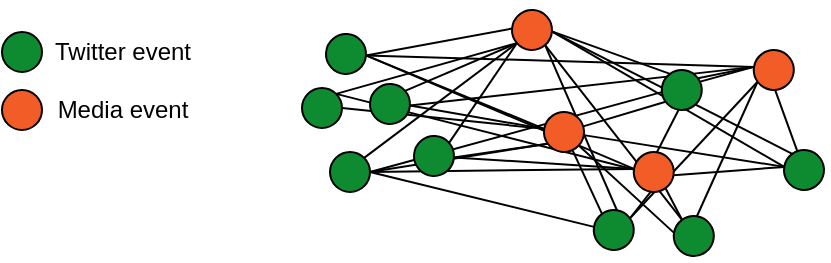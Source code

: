 <mxfile version="13.2.4" type="device"><diagram id="62S0e5glwULPYUZKFEZX" name="Page-1"><mxGraphModel dx="1422" dy="757" grid="1" gridSize="10" guides="1" tooltips="1" connect="1" arrows="1" fold="1" page="1" pageScale="1" pageWidth="827" pageHeight="1169" math="0" shadow="0"><root><mxCell id="0"/><mxCell id="1" parent="0"/><mxCell id="DbdQKrvygFjP-wFM51Z9-101" value="" style="endArrow=none;html=1;exitX=0;exitY=1;exitDx=0;exitDy=0;" parent="1" source="DbdQKrvygFjP-wFM51Z9-99" target="DbdQKrvygFjP-wFM51Z9-100" edge="1"><mxGeometry width="50" height="50" relative="1" as="geometry"><mxPoint x="410" y="-51" as="sourcePoint"/><mxPoint x="460" y="-101" as="targetPoint"/></mxGeometry></mxCell><mxCell id="ZQVDgVEhfobbInIeOuaX-5" style="edgeStyle=none;rounded=0;orthogonalLoop=1;jettySize=auto;html=1;exitX=1;exitY=0.5;exitDx=0;exitDy=0;entryX=0.5;entryY=1;entryDx=0;entryDy=0;endArrow=none;endFill=0;" edge="1" parent="1" source="DbdQKrvygFjP-wFM51Z9-7" target="DbdQKrvygFjP-wFM51Z9-106"><mxGeometry relative="1" as="geometry"/></mxCell><mxCell id="ZQVDgVEhfobbInIeOuaX-7" style="edgeStyle=none;rounded=0;orthogonalLoop=1;jettySize=auto;html=1;exitX=1;exitY=0.5;exitDx=0;exitDy=0;entryX=1;entryY=1;entryDx=0;entryDy=0;endArrow=none;endFill=0;" edge="1" parent="1" source="DbdQKrvygFjP-wFM51Z9-7" target="DbdQKrvygFjP-wFM51Z9-104"><mxGeometry relative="1" as="geometry"/></mxCell><mxCell id="ZQVDgVEhfobbInIeOuaX-9" style="edgeStyle=none;rounded=0;orthogonalLoop=1;jettySize=auto;html=1;exitX=1;exitY=0.5;exitDx=0;exitDy=0;entryX=0.5;entryY=1;entryDx=0;entryDy=0;endArrow=none;endFill=0;" edge="1" parent="1" source="DbdQKrvygFjP-wFM51Z9-7" target="DbdQKrvygFjP-wFM51Z9-105"><mxGeometry relative="1" as="geometry"/></mxCell><mxCell id="ZQVDgVEhfobbInIeOuaX-10" style="edgeStyle=none;rounded=0;orthogonalLoop=1;jettySize=auto;html=1;exitX=1;exitY=0.5;exitDx=0;exitDy=0;entryX=0.5;entryY=1;entryDx=0;entryDy=0;endArrow=none;endFill=0;" edge="1" parent="1" source="DbdQKrvygFjP-wFM51Z9-7" target="DbdQKrvygFjP-wFM51Z9-99"><mxGeometry relative="1" as="geometry"/></mxCell><mxCell id="DbdQKrvygFjP-wFM51Z9-7" value="" style="ellipse;whiteSpace=wrap;html=1;aspect=fixed;fillColor=#0E8A31;" parent="1" vertex="1"><mxGeometry x="323" y="100" width="20" height="20" as="geometry"/></mxCell><mxCell id="ZQVDgVEhfobbInIeOuaX-2" style="rounded=0;orthogonalLoop=1;jettySize=auto;html=1;exitX=1;exitY=0;exitDx=0;exitDy=0;entryX=0;entryY=1;entryDx=0;entryDy=0;endArrow=none;endFill=0;" edge="1" parent="1" source="DbdQKrvygFjP-wFM51Z9-11" target="DbdQKrvygFjP-wFM51Z9-103"><mxGeometry relative="1" as="geometry"/></mxCell><mxCell id="DbdQKrvygFjP-wFM51Z9-25" value="" style="endArrow=none;html=1;exitX=1;exitY=0;exitDx=0;exitDy=0;entryX=0;entryY=1;entryDx=0;entryDy=0;" parent="1" source="DbdQKrvygFjP-wFM51Z9-1" target="DbdQKrvygFjP-wFM51Z9-11" edge="1"><mxGeometry width="50" height="50" relative="1" as="geometry"><mxPoint x="500" y="59" as="sourcePoint"/><mxPoint x="550" y="9" as="targetPoint"/></mxGeometry></mxCell><mxCell id="DbdQKrvygFjP-wFM51Z9-27" value="" style="endArrow=none;html=1;exitX=0.5;exitY=0;exitDx=0;exitDy=0;entryX=0.5;entryY=1;entryDx=0;entryDy=0;" parent="1" source="DbdQKrvygFjP-wFM51Z9-2" target="DbdQKrvygFjP-wFM51Z9-11" edge="1"><mxGeometry width="50" height="50" relative="1" as="geometry"><mxPoint x="500" y="59" as="sourcePoint"/><mxPoint x="550" y="9" as="targetPoint"/></mxGeometry></mxCell><mxCell id="DbdQKrvygFjP-wFM51Z9-28" value="" style="endArrow=none;html=1;exitX=1;exitY=0;exitDx=0;exitDy=0;entryX=0.5;entryY=1;entryDx=0;entryDy=0;" parent="1" source="DbdQKrvygFjP-wFM51Z9-8" target="DbdQKrvygFjP-wFM51Z9-11" edge="1"><mxGeometry width="50" height="50" relative="1" as="geometry"><mxPoint x="500" y="59" as="sourcePoint"/><mxPoint x="550" y="9" as="targetPoint"/></mxGeometry></mxCell><mxCell id="DbdQKrvygFjP-wFM51Z9-29" value="" style="endArrow=none;html=1;exitX=1;exitY=0;exitDx=0;exitDy=0;entryX=0.5;entryY=1;entryDx=0;entryDy=0;" parent="1" source="DbdQKrvygFjP-wFM51Z9-7" target="DbdQKrvygFjP-wFM51Z9-11" edge="1"><mxGeometry width="50" height="50" relative="1" as="geometry"><mxPoint x="500" y="59" as="sourcePoint"/><mxPoint x="550" y="9" as="targetPoint"/></mxGeometry></mxCell><mxCell id="DbdQKrvygFjP-wFM51Z9-30" value="" style="endArrow=none;html=1;exitX=0.5;exitY=0;exitDx=0;exitDy=0;entryX=0.5;entryY=1;entryDx=0;entryDy=0;" parent="1" source="DbdQKrvygFjP-wFM51Z9-3" target="DbdQKrvygFjP-wFM51Z9-11" edge="1"><mxGeometry width="50" height="50" relative="1" as="geometry"><mxPoint x="500" y="59" as="sourcePoint"/><mxPoint x="550" y="9" as="targetPoint"/></mxGeometry></mxCell><mxCell id="DbdQKrvygFjP-wFM51Z9-99" value="" style="ellipse;whiteSpace=wrap;html=1;aspect=fixed;rotation=99;fillColor=#F25D27;" parent="1" vertex="1"><mxGeometry x="534.892" y="49.002" width="20" height="20" as="geometry"/></mxCell><mxCell id="ZQVDgVEhfobbInIeOuaX-13" style="edgeStyle=none;rounded=0;orthogonalLoop=1;jettySize=auto;html=1;exitX=0.5;exitY=1;exitDx=0;exitDy=0;entryX=0.5;entryY=0;entryDx=0;entryDy=0;endArrow=none;endFill=0;" edge="1" parent="1" source="DbdQKrvygFjP-wFM51Z9-100" target="DbdQKrvygFjP-wFM51Z9-105"><mxGeometry relative="1" as="geometry"/></mxCell><mxCell id="ZQVDgVEhfobbInIeOuaX-14" style="edgeStyle=none;rounded=0;orthogonalLoop=1;jettySize=auto;html=1;exitX=0.5;exitY=1;exitDx=0;exitDy=0;endArrow=none;endFill=0;" edge="1" parent="1" source="DbdQKrvygFjP-wFM51Z9-100" target="DbdQKrvygFjP-wFM51Z9-104"><mxGeometry relative="1" as="geometry"/></mxCell><mxCell id="ZQVDgVEhfobbInIeOuaX-15" style="edgeStyle=none;rounded=0;orthogonalLoop=1;jettySize=auto;html=1;exitX=0;exitY=1;exitDx=0;exitDy=0;entryX=0;entryY=0.5;entryDx=0;entryDy=0;endArrow=none;endFill=0;" edge="1" parent="1" source="DbdQKrvygFjP-wFM51Z9-100" target="DbdQKrvygFjP-wFM51Z9-11"><mxGeometry relative="1" as="geometry"/></mxCell><mxCell id="ZQVDgVEhfobbInIeOuaX-23" style="edgeStyle=none;rounded=0;orthogonalLoop=1;jettySize=auto;html=1;exitX=0.5;exitY=1;exitDx=0;exitDy=0;entryX=1;entryY=0;entryDx=0;entryDy=0;endArrow=none;endFill=0;" edge="1" parent="1" source="DbdQKrvygFjP-wFM51Z9-100" target="DbdQKrvygFjP-wFM51Z9-11"><mxGeometry relative="1" as="geometry"/></mxCell><mxCell id="DbdQKrvygFjP-wFM51Z9-100" value="" style="ellipse;whiteSpace=wrap;html=1;aspect=fixed;rotation=99;fillColor=#0E8A31;" parent="1" vertex="1"><mxGeometry x="550.002" y="99.002" width="20" height="20" as="geometry"/></mxCell><mxCell id="DbdQKrvygFjP-wFM51Z9-102" value="" style="endArrow=none;html=1;exitX=1;exitY=1;exitDx=0;exitDy=0;" parent="1" source="DbdQKrvygFjP-wFM51Z9-103" target="DbdQKrvygFjP-wFM51Z9-104" edge="1"><mxGeometry width="50" height="50" relative="1" as="geometry"><mxPoint x="364" y="-41" as="sourcePoint"/><mxPoint x="414" y="-91" as="targetPoint"/></mxGeometry></mxCell><mxCell id="ZQVDgVEhfobbInIeOuaX-6" style="edgeStyle=none;rounded=0;orthogonalLoop=1;jettySize=auto;html=1;exitX=0;exitY=0;exitDx=0;exitDy=0;entryX=0.5;entryY=1;entryDx=0;entryDy=0;endArrow=none;endFill=0;" edge="1" parent="1" source="DbdQKrvygFjP-wFM51Z9-103" target="DbdQKrvygFjP-wFM51Z9-99"><mxGeometry relative="1" as="geometry"/></mxCell><mxCell id="ZQVDgVEhfobbInIeOuaX-3" style="edgeStyle=none;rounded=0;orthogonalLoop=1;jettySize=auto;html=1;exitX=0;exitY=0.5;exitDx=0;exitDy=0;entryX=1;entryY=0.5;entryDx=0;entryDy=0;endArrow=none;endFill=0;" edge="1" parent="1" source="DbdQKrvygFjP-wFM51Z9-105" target="DbdQKrvygFjP-wFM51Z9-103"><mxGeometry relative="1" as="geometry"/></mxCell><mxCell id="ZQVDgVEhfobbInIeOuaX-16" style="edgeStyle=none;rounded=0;orthogonalLoop=1;jettySize=auto;html=1;exitX=0;exitY=1;exitDx=0;exitDy=0;endArrow=none;endFill=0;" edge="1" parent="1" source="DbdQKrvygFjP-wFM51Z9-106" target="DbdQKrvygFjP-wFM51Z9-104"><mxGeometry relative="1" as="geometry"/></mxCell><mxCell id="ZQVDgVEhfobbInIeOuaX-18" style="edgeStyle=none;rounded=0;orthogonalLoop=1;jettySize=auto;html=1;exitX=0;exitY=0;exitDx=0;exitDy=0;entryX=1;entryY=1;entryDx=0;entryDy=0;endArrow=none;endFill=0;" edge="1" parent="1" source="DbdQKrvygFjP-wFM51Z9-106" target="DbdQKrvygFjP-wFM51Z9-99"><mxGeometry relative="1" as="geometry"/></mxCell><mxCell id="ZQVDgVEhfobbInIeOuaX-30" style="edgeStyle=none;rounded=0;orthogonalLoop=1;jettySize=auto;html=1;exitX=0;exitY=0.5;exitDx=0;exitDy=0;entryX=1;entryY=0.5;entryDx=0;entryDy=0;endArrow=none;endFill=0;" edge="1" parent="1" source="DbdQKrvygFjP-wFM51Z9-106" target="DbdQKrvygFjP-wFM51Z9-11"><mxGeometry relative="1" as="geometry"/></mxCell><mxCell id="DbdQKrvygFjP-wFM51Z9-106" value="" style="ellipse;whiteSpace=wrap;html=1;aspect=fixed;rotation=99;fillColor=#0E8A31;" parent="1" vertex="1"><mxGeometry x="454.892" y="129.002" width="20" height="20" as="geometry"/></mxCell><mxCell id="ZQVDgVEhfobbInIeOuaX-19" style="edgeStyle=none;rounded=0;orthogonalLoop=1;jettySize=auto;html=1;exitX=0;exitY=1;exitDx=0;exitDy=0;entryX=1;entryY=0.5;entryDx=0;entryDy=0;endArrow=none;endFill=0;" edge="1" parent="1" source="DbdQKrvygFjP-wFM51Z9-107" target="DbdQKrvygFjP-wFM51Z9-11"><mxGeometry relative="1" as="geometry"/></mxCell><mxCell id="ZQVDgVEhfobbInIeOuaX-24" style="edgeStyle=none;rounded=0;orthogonalLoop=1;jettySize=auto;html=1;exitX=0;exitY=0.5;exitDx=0;exitDy=0;entryX=1;entryY=1;entryDx=0;entryDy=0;endArrow=none;endFill=0;" edge="1" parent="1" source="DbdQKrvygFjP-wFM51Z9-107" target="DbdQKrvygFjP-wFM51Z9-99"><mxGeometry relative="1" as="geometry"/></mxCell><mxCell id="ZQVDgVEhfobbInIeOuaX-31" style="edgeStyle=none;rounded=0;orthogonalLoop=1;jettySize=auto;html=1;exitX=0.5;exitY=1;exitDx=0;exitDy=0;endArrow=none;endFill=0;" edge="1" parent="1" source="DbdQKrvygFjP-wFM51Z9-107" target="DbdQKrvygFjP-wFM51Z9-104"><mxGeometry relative="1" as="geometry"/></mxCell><mxCell id="DbdQKrvygFjP-wFM51Z9-107" value="" style="ellipse;whiteSpace=wrap;html=1;aspect=fixed;rotation=99;fillColor=#0E8A31;" parent="1" vertex="1"><mxGeometry x="494.892" y="132.002" width="20" height="20" as="geometry"/></mxCell><mxCell id="DbdQKrvygFjP-wFM51Z9-108" value="" style="endArrow=none;html=1;exitX=0;exitY=0;exitDx=0;exitDy=0;entryX=1;entryY=0.5;entryDx=0;entryDy=0;" parent="1" source="DbdQKrvygFjP-wFM51Z9-106" target="DbdQKrvygFjP-wFM51Z9-105" edge="1"><mxGeometry width="50" height="50" relative="1" as="geometry"><mxPoint x="460" y="-51" as="sourcePoint"/><mxPoint x="510" y="-101" as="targetPoint"/></mxGeometry></mxCell><mxCell id="DbdQKrvygFjP-wFM51Z9-109" value="" style="endArrow=none;html=1;exitX=0;exitY=1;exitDx=0;exitDy=0;entryX=1;entryY=0;entryDx=0;entryDy=0;" parent="1" source="DbdQKrvygFjP-wFM51Z9-107" target="DbdQKrvygFjP-wFM51Z9-105" edge="1"><mxGeometry width="50" height="50" relative="1" as="geometry"><mxPoint x="482.982" y="143.124" as="sourcePoint"/><mxPoint x="483" y="119" as="targetPoint"/></mxGeometry></mxCell><mxCell id="ZQVDgVEhfobbInIeOuaX-21" style="edgeStyle=none;rounded=0;orthogonalLoop=1;jettySize=auto;html=1;exitX=1;exitY=0.5;exitDx=0;exitDy=0;entryX=0.5;entryY=1;entryDx=0;entryDy=0;endArrow=none;endFill=0;" edge="1" parent="1" source="DbdQKrvygFjP-wFM51Z9-8" target="DbdQKrvygFjP-wFM51Z9-104"><mxGeometry relative="1" as="geometry"/></mxCell><mxCell id="ZQVDgVEhfobbInIeOuaX-28" style="edgeStyle=none;rounded=0;orthogonalLoop=1;jettySize=auto;html=1;exitX=1;exitY=0;exitDx=0;exitDy=0;endArrow=none;endFill=0;" edge="1" parent="1" source="DbdQKrvygFjP-wFM51Z9-8"><mxGeometry relative="1" as="geometry"><mxPoint x="480" y="110" as="targetPoint"/></mxGeometry></mxCell><mxCell id="DbdQKrvygFjP-wFM51Z9-8" value="" style="ellipse;whiteSpace=wrap;html=1;aspect=fixed;fillColor=#0E8A31;" parent="1" vertex="1"><mxGeometry x="309" y="68" width="20" height="20" as="geometry"/></mxCell><mxCell id="ZQVDgVEhfobbInIeOuaX-25" style="edgeStyle=none;rounded=0;orthogonalLoop=1;jettySize=auto;html=1;exitX=1;exitY=0;exitDx=0;exitDy=0;entryX=0.5;entryY=1;entryDx=0;entryDy=0;endArrow=none;endFill=0;" edge="1" parent="1" source="DbdQKrvygFjP-wFM51Z9-1" target="DbdQKrvygFjP-wFM51Z9-104"><mxGeometry relative="1" as="geometry"/></mxCell><mxCell id="ZQVDgVEhfobbInIeOuaX-26" style="edgeStyle=none;rounded=0;orthogonalLoop=1;jettySize=auto;html=1;exitX=1;exitY=0;exitDx=0;exitDy=0;entryX=0.5;entryY=1;entryDx=0;entryDy=0;endArrow=none;endFill=0;" edge="1" parent="1" source="DbdQKrvygFjP-wFM51Z9-1" target="DbdQKrvygFjP-wFM51Z9-105"><mxGeometry relative="1" as="geometry"/></mxCell><mxCell id="ZQVDgVEhfobbInIeOuaX-27" style="edgeStyle=none;rounded=0;orthogonalLoop=1;jettySize=auto;html=1;exitX=1;exitY=0;exitDx=0;exitDy=0;entryX=0.5;entryY=1;entryDx=0;entryDy=0;endArrow=none;endFill=0;" edge="1" parent="1" source="DbdQKrvygFjP-wFM51Z9-1" target="DbdQKrvygFjP-wFM51Z9-99"><mxGeometry relative="1" as="geometry"/></mxCell><mxCell id="DbdQKrvygFjP-wFM51Z9-1" value="" style="ellipse;whiteSpace=wrap;html=1;aspect=fixed;rotation=49;fillColor=#0E8A31;" parent="1" vertex="1"><mxGeometry x="321" y="41" width="20" height="20" as="geometry"/></mxCell><mxCell id="ZQVDgVEhfobbInIeOuaX-12" style="edgeStyle=none;rounded=0;orthogonalLoop=1;jettySize=auto;html=1;exitX=1;exitY=0;exitDx=0;exitDy=0;entryX=0.5;entryY=1;entryDx=0;entryDy=0;endArrow=none;endFill=0;" edge="1" parent="1" source="DbdQKrvygFjP-wFM51Z9-2" target="DbdQKrvygFjP-wFM51Z9-99"><mxGeometry relative="1" as="geometry"/></mxCell><mxCell id="ZQVDgVEhfobbInIeOuaX-20" style="edgeStyle=none;rounded=0;orthogonalLoop=1;jettySize=auto;html=1;exitX=1;exitY=0;exitDx=0;exitDy=0;entryX=0.5;entryY=1;entryDx=0;entryDy=0;endArrow=none;endFill=0;" edge="1" parent="1" source="DbdQKrvygFjP-wFM51Z9-2" target="DbdQKrvygFjP-wFM51Z9-104"><mxGeometry relative="1" as="geometry"/></mxCell><mxCell id="DbdQKrvygFjP-wFM51Z9-2" value="" style="ellipse;whiteSpace=wrap;html=1;aspect=fixed;rotation=49;fillColor=#0E8A31;" parent="1" vertex="1"><mxGeometry x="343" y="66" width="20" height="20" as="geometry"/></mxCell><mxCell id="ZQVDgVEhfobbInIeOuaX-4" style="edgeStyle=none;rounded=0;orthogonalLoop=1;jettySize=auto;html=1;exitX=1;exitY=0;exitDx=0;exitDy=0;entryX=1;entryY=1;entryDx=0;entryDy=0;endArrow=none;endFill=0;" edge="1" parent="1" source="DbdQKrvygFjP-wFM51Z9-3" target="DbdQKrvygFjP-wFM51Z9-104"><mxGeometry relative="1" as="geometry"/></mxCell><mxCell id="ZQVDgVEhfobbInIeOuaX-11" style="edgeStyle=none;rounded=0;orthogonalLoop=1;jettySize=auto;html=1;exitX=1;exitY=0;exitDx=0;exitDy=0;entryX=0.5;entryY=1;entryDx=0;entryDy=0;endArrow=none;endFill=0;" edge="1" parent="1" source="DbdQKrvygFjP-wFM51Z9-3" target="DbdQKrvygFjP-wFM51Z9-105"><mxGeometry relative="1" as="geometry"/></mxCell><mxCell id="DbdQKrvygFjP-wFM51Z9-3" value="" style="ellipse;whiteSpace=wrap;html=1;aspect=fixed;rotation=49;fillColor=#0E8A31;" parent="1" vertex="1"><mxGeometry x="365" y="92" width="20" height="20" as="geometry"/></mxCell><mxCell id="k1d6K003mckWhqrj1RjP-1" value="Twitter event" style="text;html=1;align=center;verticalAlign=middle;resizable=0;points=[];autosize=1;" parent="1" vertex="1"><mxGeometry x="189" y="40" width="60" height="20" as="geometry"/></mxCell><mxCell id="k1d6K003mckWhqrj1RjP-3" value="" style="endArrow=none;html=1;" parent="1" edge="1"><mxGeometry width="50" height="50" relative="1" as="geometry"><mxPoint x="179.002" y="50.002" as="sourcePoint"/><mxPoint x="178.44" y="49.5" as="targetPoint"/></mxGeometry></mxCell><mxCell id="k1d6K003mckWhqrj1RjP-6" value="" style="ellipse;whiteSpace=wrap;html=1;aspect=fixed;rotation=90;fillColor=#0E8A31;" parent="1" vertex="1"><mxGeometry x="159" y="40.002" width="20" height="20" as="geometry"/></mxCell><mxCell id="k1d6K003mckWhqrj1RjP-8" value="" style="ellipse;whiteSpace=wrap;html=1;aspect=fixed;rotation=90;fillColor=#F25D27;" parent="1" vertex="1"><mxGeometry x="159" y="69.002" width="20" height="20" as="geometry"/></mxCell><mxCell id="k1d6K003mckWhqrj1RjP-9" value="Media event" style="text;html=1;align=center;verticalAlign=middle;resizable=0;points=[];autosize=1;" parent="1" vertex="1"><mxGeometry x="179" y="69" width="80" height="20" as="geometry"/></mxCell><mxCell id="DbdQKrvygFjP-wFM51Z9-103" value="" style="ellipse;whiteSpace=wrap;html=1;aspect=fixed;rotation=99;fillColor=#0E8A31;" parent="1" vertex="1"><mxGeometry x="488.892" y="59.002" width="20" height="20" as="geometry"/></mxCell><mxCell id="DbdQKrvygFjP-wFM51Z9-11" value="" style="ellipse;whiteSpace=wrap;html=1;aspect=fixed;rotation=49;fillColor=#F25D27;" parent="1" vertex="1"><mxGeometry x="414" y="29" width="20" height="20" as="geometry"/></mxCell><mxCell id="DbdQKrvygFjP-wFM51Z9-105" value="" style="ellipse;whiteSpace=wrap;html=1;aspect=fixed;rotation=99;fillColor=#F25D27;" parent="1" vertex="1"><mxGeometry x="474.892" y="100.002" width="20" height="20" as="geometry"/></mxCell><mxCell id="DbdQKrvygFjP-wFM51Z9-104" value="" style="ellipse;whiteSpace=wrap;html=1;aspect=fixed;rotation=99;fillColor=#F25D27;" parent="1" vertex="1"><mxGeometry x="430.002" y="80.002" width="20" height="20" as="geometry"/></mxCell></root></mxGraphModel></diagram></mxfile>